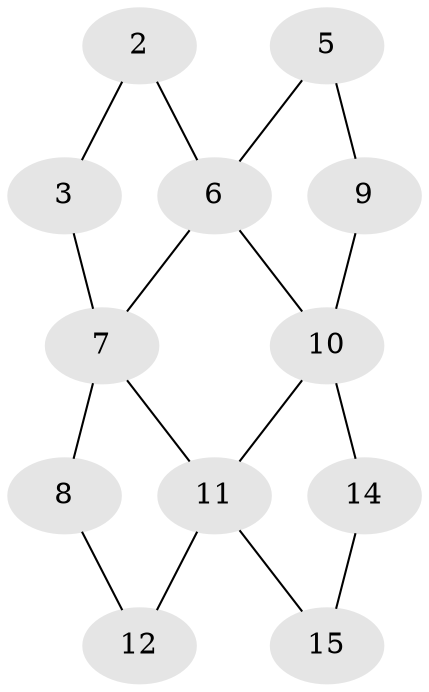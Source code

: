 // Generated by graph-tools (version 1.1) at 2025/46/02/15/25 05:46:28]
// undirected, 12 vertices, 16 edges
graph export_dot {
graph [start="1"]
  node [color=gray90,style=filled];
  2 [super="+1"];
  3 [super="+4"];
  5 [super="+1"];
  6;
  7;
  8 [super="+4"];
  9 [super="+13"];
  10;
  11;
  12 [super="+16"];
  14 [super="+13"];
  15 [super="+16"];
  2 -- 6;
  2 -- 3;
  3 -- 7;
  5 -- 9;
  5 -- 6;
  6 -- 10;
  6 -- 7;
  7 -- 11;
  7 -- 8;
  8 -- 12;
  9 -- 10;
  10 -- 14;
  10 -- 11;
  11 -- 15;
  11 -- 12;
  14 -- 15;
}
